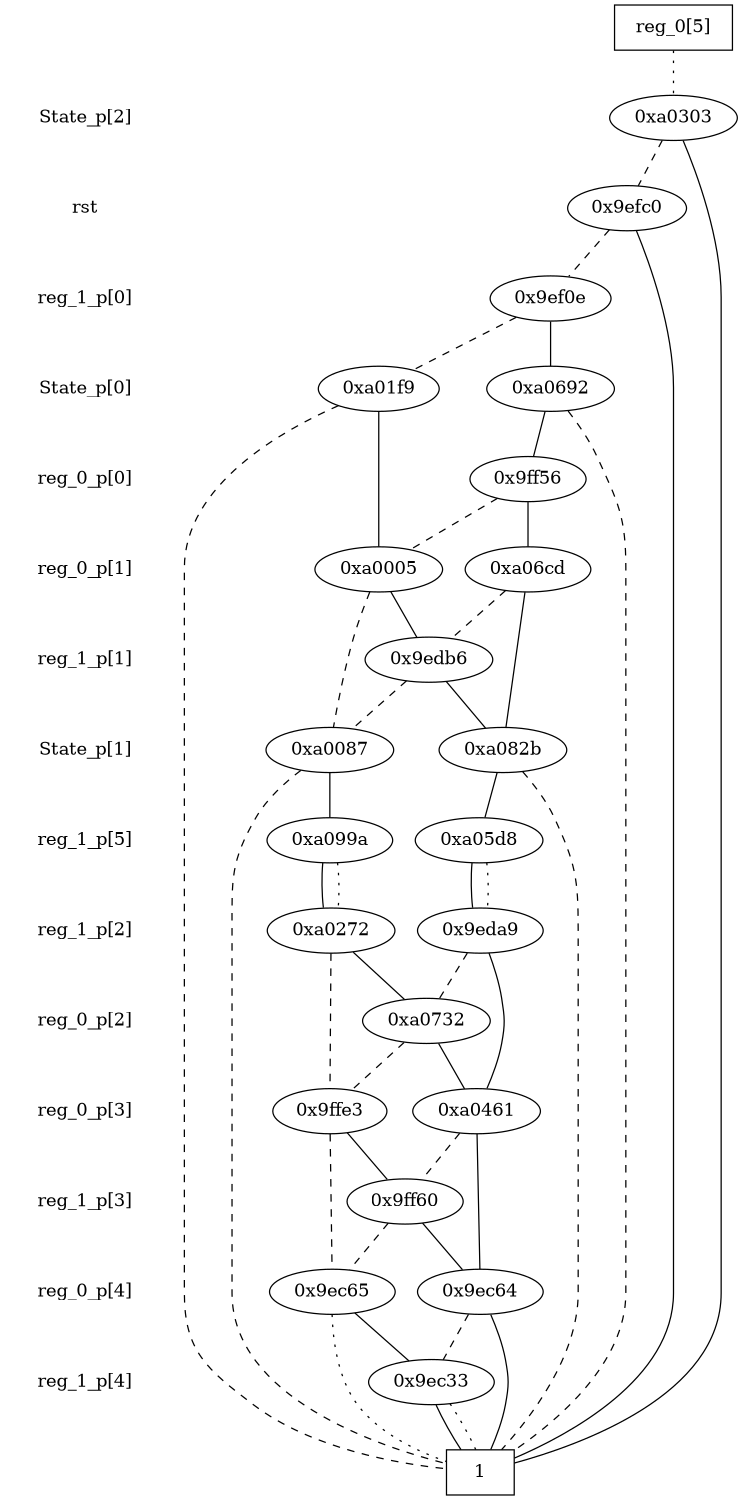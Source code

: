 digraph "DD" {
size = "7.5,10"
center = true;
edge [dir = none];
{ node [shape = plaintext];
  edge [style = invis];
  "CONST NODES" [style = invis];
" State_p[2] " -> " rst " -> " reg_1_p[0] " -> " State_p[0] " -> " reg_0_p[0] " -> " reg_0_p[1] " -> " reg_1_p[1] " -> " State_p[1] " -> " reg_1_p[5] " -> " reg_1_p[2] " -> " reg_0_p[2] " -> " reg_0_p[3] " -> " reg_1_p[3] " -> " reg_0_p[4] " -> " reg_1_p[4] " -> "CONST NODES"; 
}
{ rank = same; node [shape = box]; edge [style = invis];
"  reg_0[5]  "; }
{ rank = same; " State_p[2] ";
"0xa0303";
}
{ rank = same; " rst ";
"0x9efc0";
}
{ rank = same; " reg_1_p[0] ";
"0x9ef0e";
}
{ rank = same; " State_p[0] ";
"0xa0692";
"0xa01f9";
}
{ rank = same; " reg_0_p[0] ";
"0x9ff56";
}
{ rank = same; " reg_0_p[1] ";
"0xa0005";
"0xa06cd";
}
{ rank = same; " reg_1_p[1] ";
"0x9edb6";
}
{ rank = same; " State_p[1] ";
"0xa0087";
"0xa082b";
}
{ rank = same; " reg_1_p[5] ";
"0xa099a";
"0xa05d8";
}
{ rank = same; " reg_1_p[2] ";
"0xa0272";
"0x9eda9";
}
{ rank = same; " reg_0_p[2] ";
"0xa0732";
}
{ rank = same; " reg_0_p[3] ";
"0x9ffe3";
"0xa0461";
}
{ rank = same; " reg_1_p[3] ";
"0x9ff60";
}
{ rank = same; " reg_0_p[4] ";
"0x9ec65";
"0x9ec64";
}
{ rank = same; " reg_1_p[4] ";
"0x9ec33";
}
{ rank = same; "CONST NODES";
{ node [shape = box]; "0x9ec14";
}
}
"  reg_0[5]  " -> "0xa0303" [style = dotted];
"0xa0303" -> "0x9ec14";
"0xa0303" -> "0x9efc0" [style = dashed];
"0x9efc0" -> "0x9ec14";
"0x9efc0" -> "0x9ef0e" [style = dashed];
"0x9ef0e" -> "0xa0692";
"0x9ef0e" -> "0xa01f9" [style = dashed];
"0xa0692" -> "0x9ff56";
"0xa0692" -> "0x9ec14" [style = dashed];
"0xa01f9" -> "0xa0005";
"0xa01f9" -> "0x9ec14" [style = dashed];
"0x9ff56" -> "0xa06cd";
"0x9ff56" -> "0xa0005" [style = dashed];
"0xa0005" -> "0x9edb6";
"0xa0005" -> "0xa0087" [style = dashed];
"0xa06cd" -> "0xa082b";
"0xa06cd" -> "0x9edb6" [style = dashed];
"0x9edb6" -> "0xa082b";
"0x9edb6" -> "0xa0087" [style = dashed];
"0xa0087" -> "0xa099a";
"0xa0087" -> "0x9ec14" [style = dashed];
"0xa082b" -> "0xa05d8";
"0xa082b" -> "0x9ec14" [style = dashed];
"0xa099a" -> "0xa0272";
"0xa099a" -> "0xa0272" [style = dotted];
"0xa05d8" -> "0x9eda9";
"0xa05d8" -> "0x9eda9" [style = dotted];
"0xa0272" -> "0xa0732";
"0xa0272" -> "0x9ffe3" [style = dashed];
"0x9eda9" -> "0xa0461";
"0x9eda9" -> "0xa0732" [style = dashed];
"0xa0732" -> "0xa0461";
"0xa0732" -> "0x9ffe3" [style = dashed];
"0x9ffe3" -> "0x9ff60";
"0x9ffe3" -> "0x9ec65" [style = dashed];
"0xa0461" -> "0x9ec64";
"0xa0461" -> "0x9ff60" [style = dashed];
"0x9ff60" -> "0x9ec64";
"0x9ff60" -> "0x9ec65" [style = dashed];
"0x9ec65" -> "0x9ec33";
"0x9ec65" -> "0x9ec14" [style = dotted];
"0x9ec64" -> "0x9ec14";
"0x9ec64" -> "0x9ec33" [style = dashed];
"0x9ec33" -> "0x9ec14";
"0x9ec33" -> "0x9ec14" [style = dotted];
"0x9ec14" [label = "1"];
}
